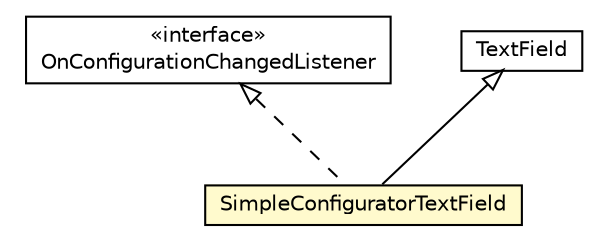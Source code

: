#!/usr/local/bin/dot
#
# Class diagram 
# Generated by UMLGraph version R5_6-24-gf6e263 (http://www.umlgraph.org/)
#

digraph G {
	edge [fontname="Helvetica",fontsize=10,labelfontname="Helvetica",labelfontsize=10];
	node [fontname="Helvetica",fontsize=10,shape=plaintext];
	nodesep=0.25;
	ranksep=0.5;
	// org.universAAL.tools.ucc.configuration.model.interfaces.OnConfigurationChangedListener
	c7588310 [label=<<table title="org.universAAL.tools.ucc.configuration.model.interfaces.OnConfigurationChangedListener" border="0" cellborder="1" cellspacing="0" cellpadding="2" port="p" href="../model/interfaces/OnConfigurationChangedListener.html">
		<tr><td><table border="0" cellspacing="0" cellpadding="1">
<tr><td align="center" balign="center"> &#171;interface&#187; </td></tr>
<tr><td align="center" balign="center"> OnConfigurationChangedListener </td></tr>
		</table></td></tr>
		</table>>, URL="../model/interfaces/OnConfigurationChangedListener.html", fontname="Helvetica", fontcolor="black", fontsize=10.0];
	// org.universAAL.tools.ucc.configuration.view.SimpleConfiguratorTextField
	c7588329 [label=<<table title="org.universAAL.tools.ucc.configuration.view.SimpleConfiguratorTextField" border="0" cellborder="1" cellspacing="0" cellpadding="2" port="p" bgcolor="lemonChiffon" href="./SimpleConfiguratorTextField.html">
		<tr><td><table border="0" cellspacing="0" cellpadding="1">
<tr><td align="center" balign="center"> SimpleConfiguratorTextField </td></tr>
		</table></td></tr>
		</table>>, URL="./SimpleConfiguratorTextField.html", fontname="Helvetica", fontcolor="black", fontsize=10.0];
	//org.universAAL.tools.ucc.configuration.view.SimpleConfiguratorTextField extends com.vaadin.ui.TextField
	c7588412:p -> c7588329:p [dir=back,arrowtail=empty];
	//org.universAAL.tools.ucc.configuration.view.SimpleConfiguratorTextField implements org.universAAL.tools.ucc.configuration.model.interfaces.OnConfigurationChangedListener
	c7588310:p -> c7588329:p [dir=back,arrowtail=empty,style=dashed];
	// com.vaadin.ui.TextField
	c7588412 [label=<<table title="com.vaadin.ui.TextField" border="0" cellborder="1" cellspacing="0" cellpadding="2" port="p" href="http://java.sun.com/j2se/1.4.2/docs/api/com/vaadin/ui/TextField.html">
		<tr><td><table border="0" cellspacing="0" cellpadding="1">
<tr><td align="center" balign="center"> TextField </td></tr>
		</table></td></tr>
		</table>>, URL="http://java.sun.com/j2se/1.4.2/docs/api/com/vaadin/ui/TextField.html", fontname="Helvetica", fontcolor="black", fontsize=10.0];
}

